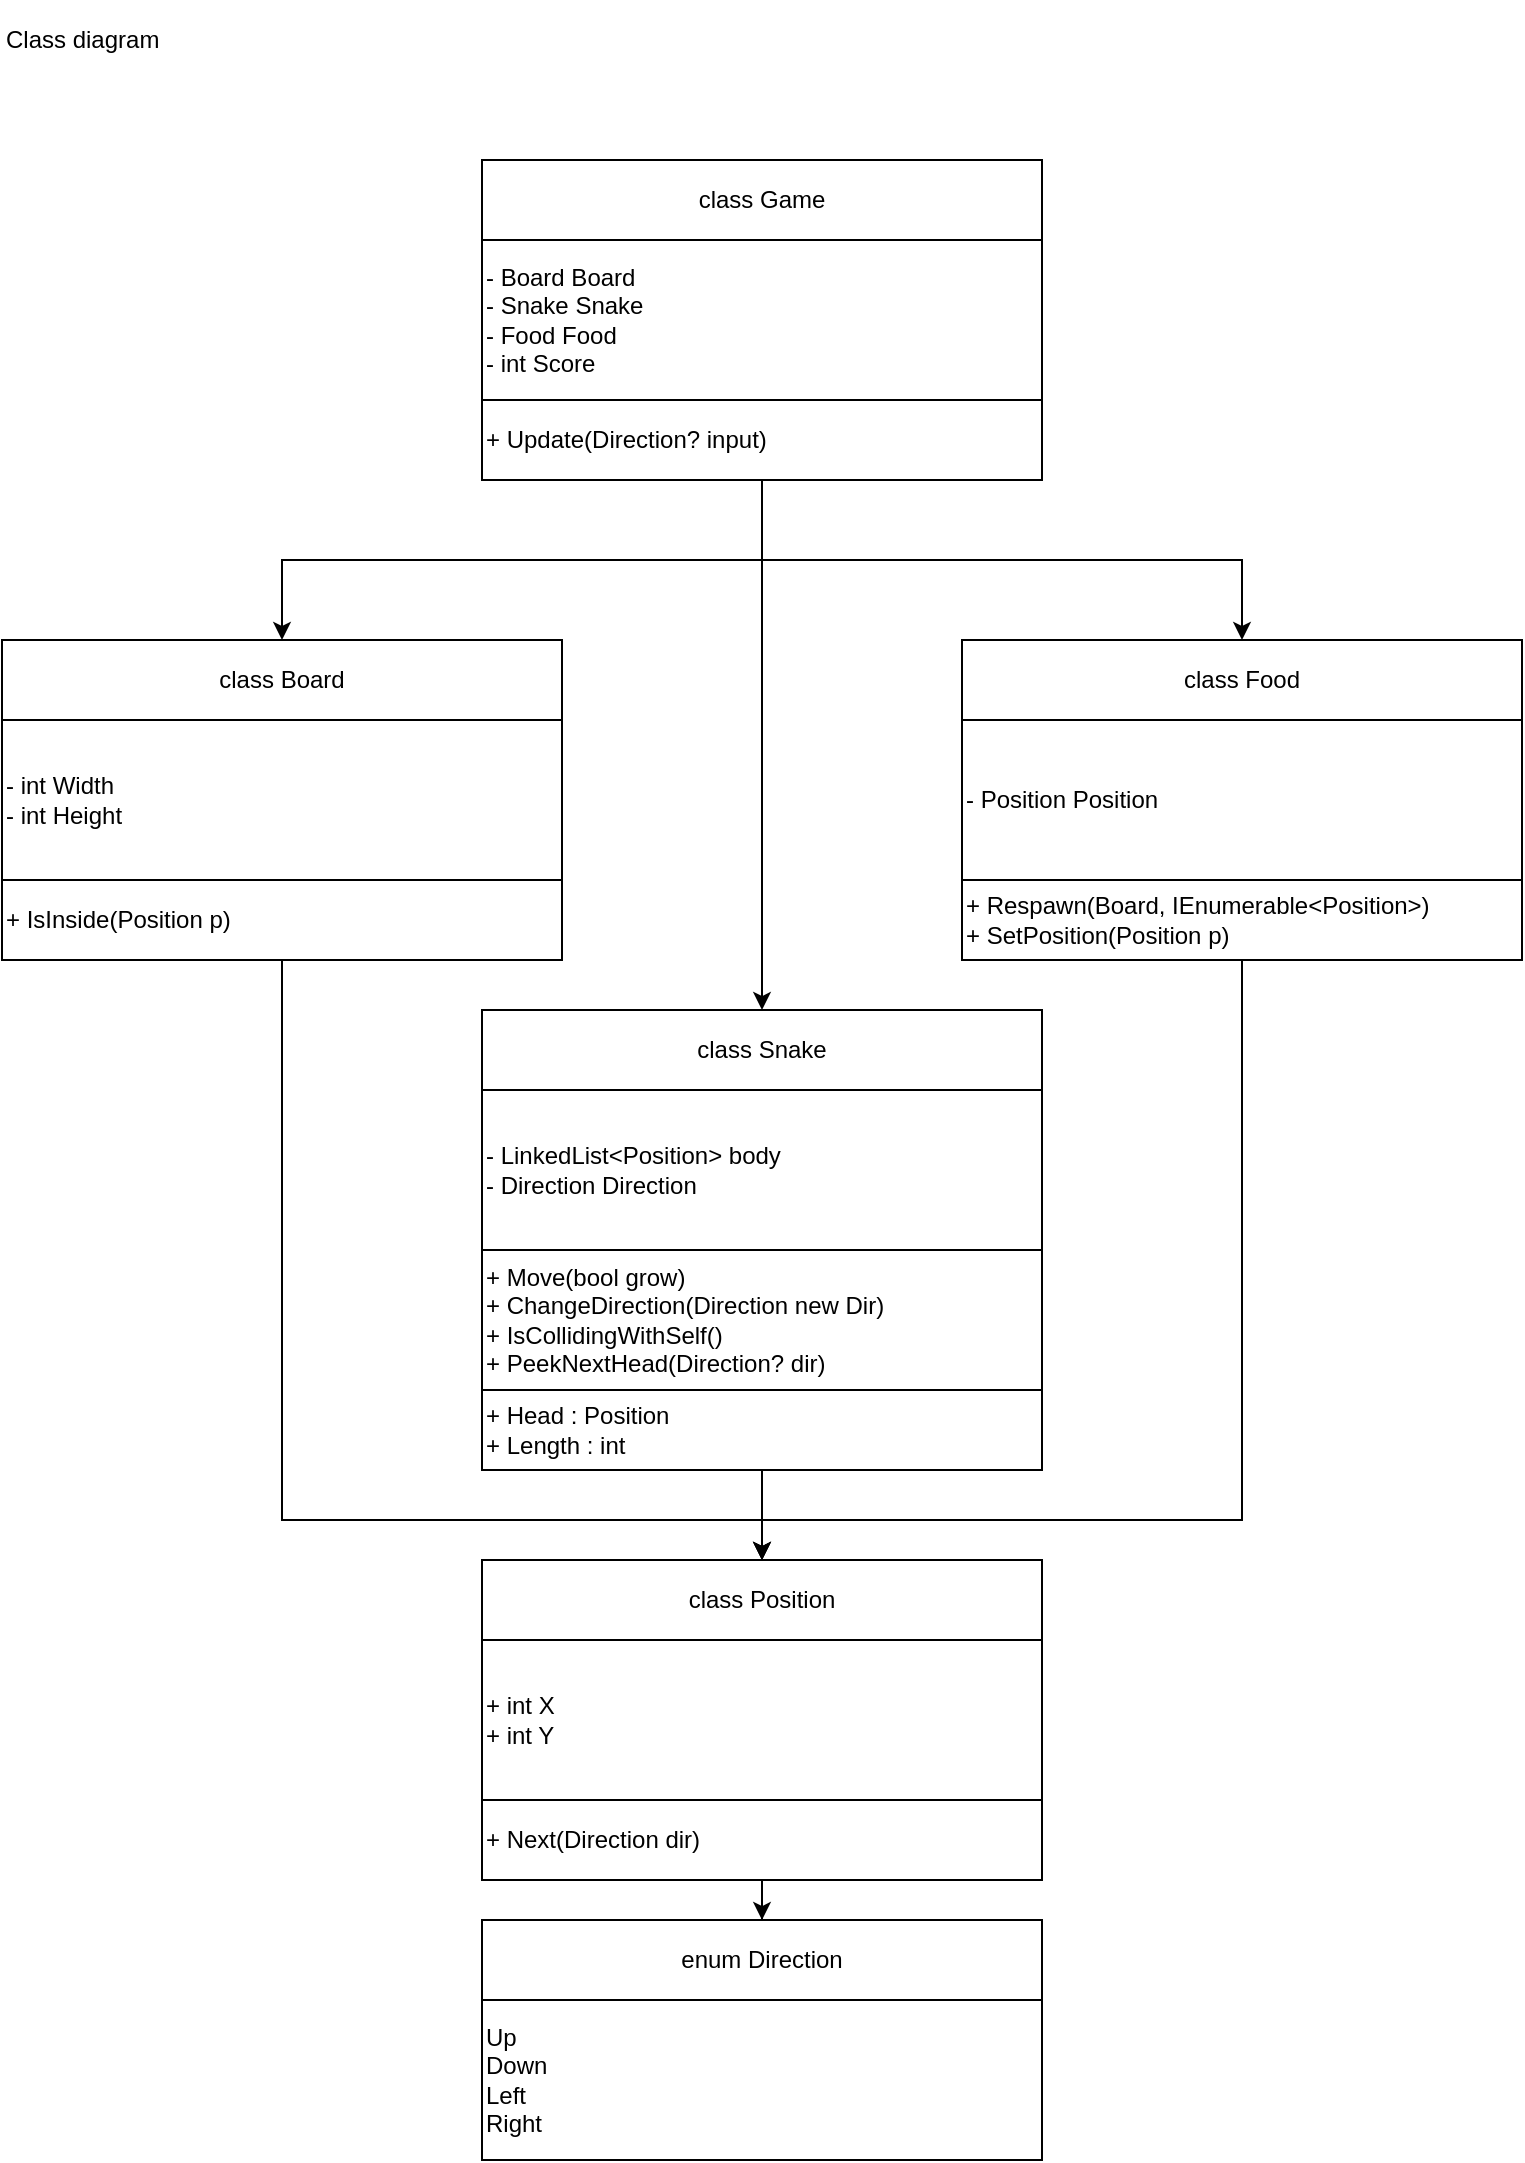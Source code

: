<mxfile version="28.2.4">
  <diagram name="Seite-1" id="Xmixhs5TtLOZDrX23zL7">
    <mxGraphModel dx="663" dy="1120" grid="1" gridSize="10" guides="1" tooltips="1" connect="1" arrows="1" fold="1" page="1" pageScale="1" pageWidth="827" pageHeight="1169" math="0" shadow="0">
      <root>
        <mxCell id="0" />
        <mxCell id="1" parent="0" />
        <mxCell id="Bmr0XWKKT_xRf-sTaCQu-1" value="Class diagram" style="text;html=1;align=left;verticalAlign=middle;whiteSpace=wrap;rounded=0;" vertex="1" parent="1">
          <mxGeometry x="40" y="40" width="320" height="40" as="geometry" />
        </mxCell>
        <mxCell id="Bmr0XWKKT_xRf-sTaCQu-2" value="class Game" style="rounded=0;whiteSpace=wrap;html=1;" vertex="1" parent="1">
          <mxGeometry x="280" y="120" width="280" height="40" as="geometry" />
        </mxCell>
        <mxCell id="Bmr0XWKKT_xRf-sTaCQu-3" value="- Board Board&lt;div&gt;- Snake Snake&lt;/div&gt;&lt;div&gt;- Food Food&lt;/div&gt;&lt;div&gt;- int Score&lt;/div&gt;" style="rounded=0;whiteSpace=wrap;html=1;align=left;" vertex="1" parent="1">
          <mxGeometry x="280" y="160" width="280" height="80" as="geometry" />
        </mxCell>
        <mxCell id="Bmr0XWKKT_xRf-sTaCQu-14" style="edgeStyle=orthogonalEdgeStyle;rounded=0;orthogonalLoop=1;jettySize=auto;html=1;entryX=0.5;entryY=0;entryDx=0;entryDy=0;" edge="1" parent="1" source="Bmr0XWKKT_xRf-sTaCQu-4" target="Bmr0XWKKT_xRf-sTaCQu-11">
          <mxGeometry relative="1" as="geometry" />
        </mxCell>
        <mxCell id="Bmr0XWKKT_xRf-sTaCQu-15" style="edgeStyle=orthogonalEdgeStyle;rounded=0;orthogonalLoop=1;jettySize=auto;html=1;entryX=0.5;entryY=0;entryDx=0;entryDy=0;" edge="1" parent="1" source="Bmr0XWKKT_xRf-sTaCQu-4" target="Bmr0XWKKT_xRf-sTaCQu-5">
          <mxGeometry relative="1" as="geometry" />
        </mxCell>
        <mxCell id="Bmr0XWKKT_xRf-sTaCQu-16" style="edgeStyle=orthogonalEdgeStyle;rounded=0;orthogonalLoop=1;jettySize=auto;html=1;entryX=0.5;entryY=0;entryDx=0;entryDy=0;" edge="1" parent="1" source="Bmr0XWKKT_xRf-sTaCQu-4" target="Bmr0XWKKT_xRf-sTaCQu-8">
          <mxGeometry relative="1" as="geometry" />
        </mxCell>
        <mxCell id="Bmr0XWKKT_xRf-sTaCQu-4" value="+ Update(Direction? input)" style="rounded=0;whiteSpace=wrap;html=1;align=left;" vertex="1" parent="1">
          <mxGeometry x="280" y="240" width="280" height="40" as="geometry" />
        </mxCell>
        <mxCell id="Bmr0XWKKT_xRf-sTaCQu-5" value="class Board" style="rounded=0;whiteSpace=wrap;html=1;" vertex="1" parent="1">
          <mxGeometry x="40" y="360" width="280" height="40" as="geometry" />
        </mxCell>
        <mxCell id="Bmr0XWKKT_xRf-sTaCQu-6" value="- int Width&lt;div&gt;- int Height&lt;/div&gt;" style="rounded=0;whiteSpace=wrap;html=1;align=left;" vertex="1" parent="1">
          <mxGeometry x="40" y="400" width="280" height="80" as="geometry" />
        </mxCell>
        <mxCell id="Bmr0XWKKT_xRf-sTaCQu-23" style="edgeStyle=orthogonalEdgeStyle;rounded=0;orthogonalLoop=1;jettySize=auto;html=1;entryX=0.5;entryY=0;entryDx=0;entryDy=0;" edge="1" parent="1" source="Bmr0XWKKT_xRf-sTaCQu-7" target="Bmr0XWKKT_xRf-sTaCQu-18">
          <mxGeometry relative="1" as="geometry">
            <Array as="points">
              <mxPoint x="180" y="800" />
              <mxPoint x="420" y="800" />
            </Array>
          </mxGeometry>
        </mxCell>
        <mxCell id="Bmr0XWKKT_xRf-sTaCQu-7" value="+ IsInside(Position p)" style="rounded=0;whiteSpace=wrap;html=1;align=left;" vertex="1" parent="1">
          <mxGeometry x="40" y="480" width="280" height="40" as="geometry" />
        </mxCell>
        <mxCell id="Bmr0XWKKT_xRf-sTaCQu-8" value="class Food" style="rounded=0;whiteSpace=wrap;html=1;" vertex="1" parent="1">
          <mxGeometry x="520" y="360" width="280" height="40" as="geometry" />
        </mxCell>
        <mxCell id="Bmr0XWKKT_xRf-sTaCQu-9" value="- Position Position" style="rounded=0;whiteSpace=wrap;html=1;align=left;" vertex="1" parent="1">
          <mxGeometry x="520" y="400" width="280" height="80" as="geometry" />
        </mxCell>
        <mxCell id="Bmr0XWKKT_xRf-sTaCQu-22" style="edgeStyle=orthogonalEdgeStyle;rounded=0;orthogonalLoop=1;jettySize=auto;html=1;entryX=0.5;entryY=0;entryDx=0;entryDy=0;" edge="1" parent="1" source="Bmr0XWKKT_xRf-sTaCQu-10" target="Bmr0XWKKT_xRf-sTaCQu-18">
          <mxGeometry relative="1" as="geometry">
            <Array as="points">
              <mxPoint x="660" y="800" />
              <mxPoint x="420" y="800" />
            </Array>
          </mxGeometry>
        </mxCell>
        <mxCell id="Bmr0XWKKT_xRf-sTaCQu-10" value="+ Respawn(Board, IEnumerable&amp;lt;Position&amp;gt;)&lt;div&gt;+ SetPosition(Position p)&lt;/div&gt;" style="rounded=0;whiteSpace=wrap;html=1;align=left;" vertex="1" parent="1">
          <mxGeometry x="520" y="480" width="280" height="40" as="geometry" />
        </mxCell>
        <mxCell id="Bmr0XWKKT_xRf-sTaCQu-11" value="class Snake" style="rounded=0;whiteSpace=wrap;html=1;" vertex="1" parent="1">
          <mxGeometry x="280" y="545" width="280" height="40" as="geometry" />
        </mxCell>
        <mxCell id="Bmr0XWKKT_xRf-sTaCQu-12" value="- LinkedList&amp;lt;Position&amp;gt; body&lt;div&gt;- Direction Direction&lt;/div&gt;" style="rounded=0;whiteSpace=wrap;html=1;align=left;" vertex="1" parent="1">
          <mxGeometry x="280" y="585" width="280" height="80" as="geometry" />
        </mxCell>
        <mxCell id="Bmr0XWKKT_xRf-sTaCQu-13" value="+ Move(bool grow)&lt;div&gt;+ ChangeDirection(Direction new Dir)&lt;/div&gt;&lt;div&gt;+ IsCollidingWithSelf()&lt;/div&gt;&lt;div&gt;+ PeekNextHead(Direction? dir)&lt;/div&gt;" style="rounded=0;whiteSpace=wrap;html=1;align=left;" vertex="1" parent="1">
          <mxGeometry x="280" y="665" width="280" height="70" as="geometry" />
        </mxCell>
        <mxCell id="Bmr0XWKKT_xRf-sTaCQu-21" style="edgeStyle=orthogonalEdgeStyle;rounded=0;orthogonalLoop=1;jettySize=auto;html=1;entryX=0.5;entryY=0;entryDx=0;entryDy=0;" edge="1" parent="1" source="Bmr0XWKKT_xRf-sTaCQu-17" target="Bmr0XWKKT_xRf-sTaCQu-18">
          <mxGeometry relative="1" as="geometry" />
        </mxCell>
        <mxCell id="Bmr0XWKKT_xRf-sTaCQu-17" value="+ Head : Position&lt;div&gt;+ Length : int&lt;/div&gt;" style="rounded=0;whiteSpace=wrap;html=1;align=left;" vertex="1" parent="1">
          <mxGeometry x="280" y="735" width="280" height="40" as="geometry" />
        </mxCell>
        <mxCell id="Bmr0XWKKT_xRf-sTaCQu-18" value="class Position" style="rounded=0;whiteSpace=wrap;html=1;" vertex="1" parent="1">
          <mxGeometry x="280" y="820" width="280" height="40" as="geometry" />
        </mxCell>
        <mxCell id="Bmr0XWKKT_xRf-sTaCQu-19" value="+ int X&lt;div&gt;+ int Y&lt;/div&gt;" style="rounded=0;whiteSpace=wrap;html=1;align=left;" vertex="1" parent="1">
          <mxGeometry x="280" y="860" width="280" height="80" as="geometry" />
        </mxCell>
        <mxCell id="Bmr0XWKKT_xRf-sTaCQu-26" style="edgeStyle=orthogonalEdgeStyle;rounded=0;orthogonalLoop=1;jettySize=auto;html=1;" edge="1" parent="1" source="Bmr0XWKKT_xRf-sTaCQu-20" target="Bmr0XWKKT_xRf-sTaCQu-24">
          <mxGeometry relative="1" as="geometry" />
        </mxCell>
        <mxCell id="Bmr0XWKKT_xRf-sTaCQu-20" value="+ Next(Direction dir)" style="rounded=0;whiteSpace=wrap;html=1;align=left;" vertex="1" parent="1">
          <mxGeometry x="280" y="940" width="280" height="40" as="geometry" />
        </mxCell>
        <mxCell id="Bmr0XWKKT_xRf-sTaCQu-24" value="enum Direction" style="rounded=0;whiteSpace=wrap;html=1;" vertex="1" parent="1">
          <mxGeometry x="280" y="1000" width="280" height="40" as="geometry" />
        </mxCell>
        <mxCell id="Bmr0XWKKT_xRf-sTaCQu-25" value="Up&lt;div&gt;Down&lt;/div&gt;&lt;div&gt;Left&lt;/div&gt;&lt;div&gt;Right&lt;/div&gt;" style="rounded=0;whiteSpace=wrap;html=1;align=left;" vertex="1" parent="1">
          <mxGeometry x="280" y="1040" width="280" height="80" as="geometry" />
        </mxCell>
      </root>
    </mxGraphModel>
  </diagram>
</mxfile>
